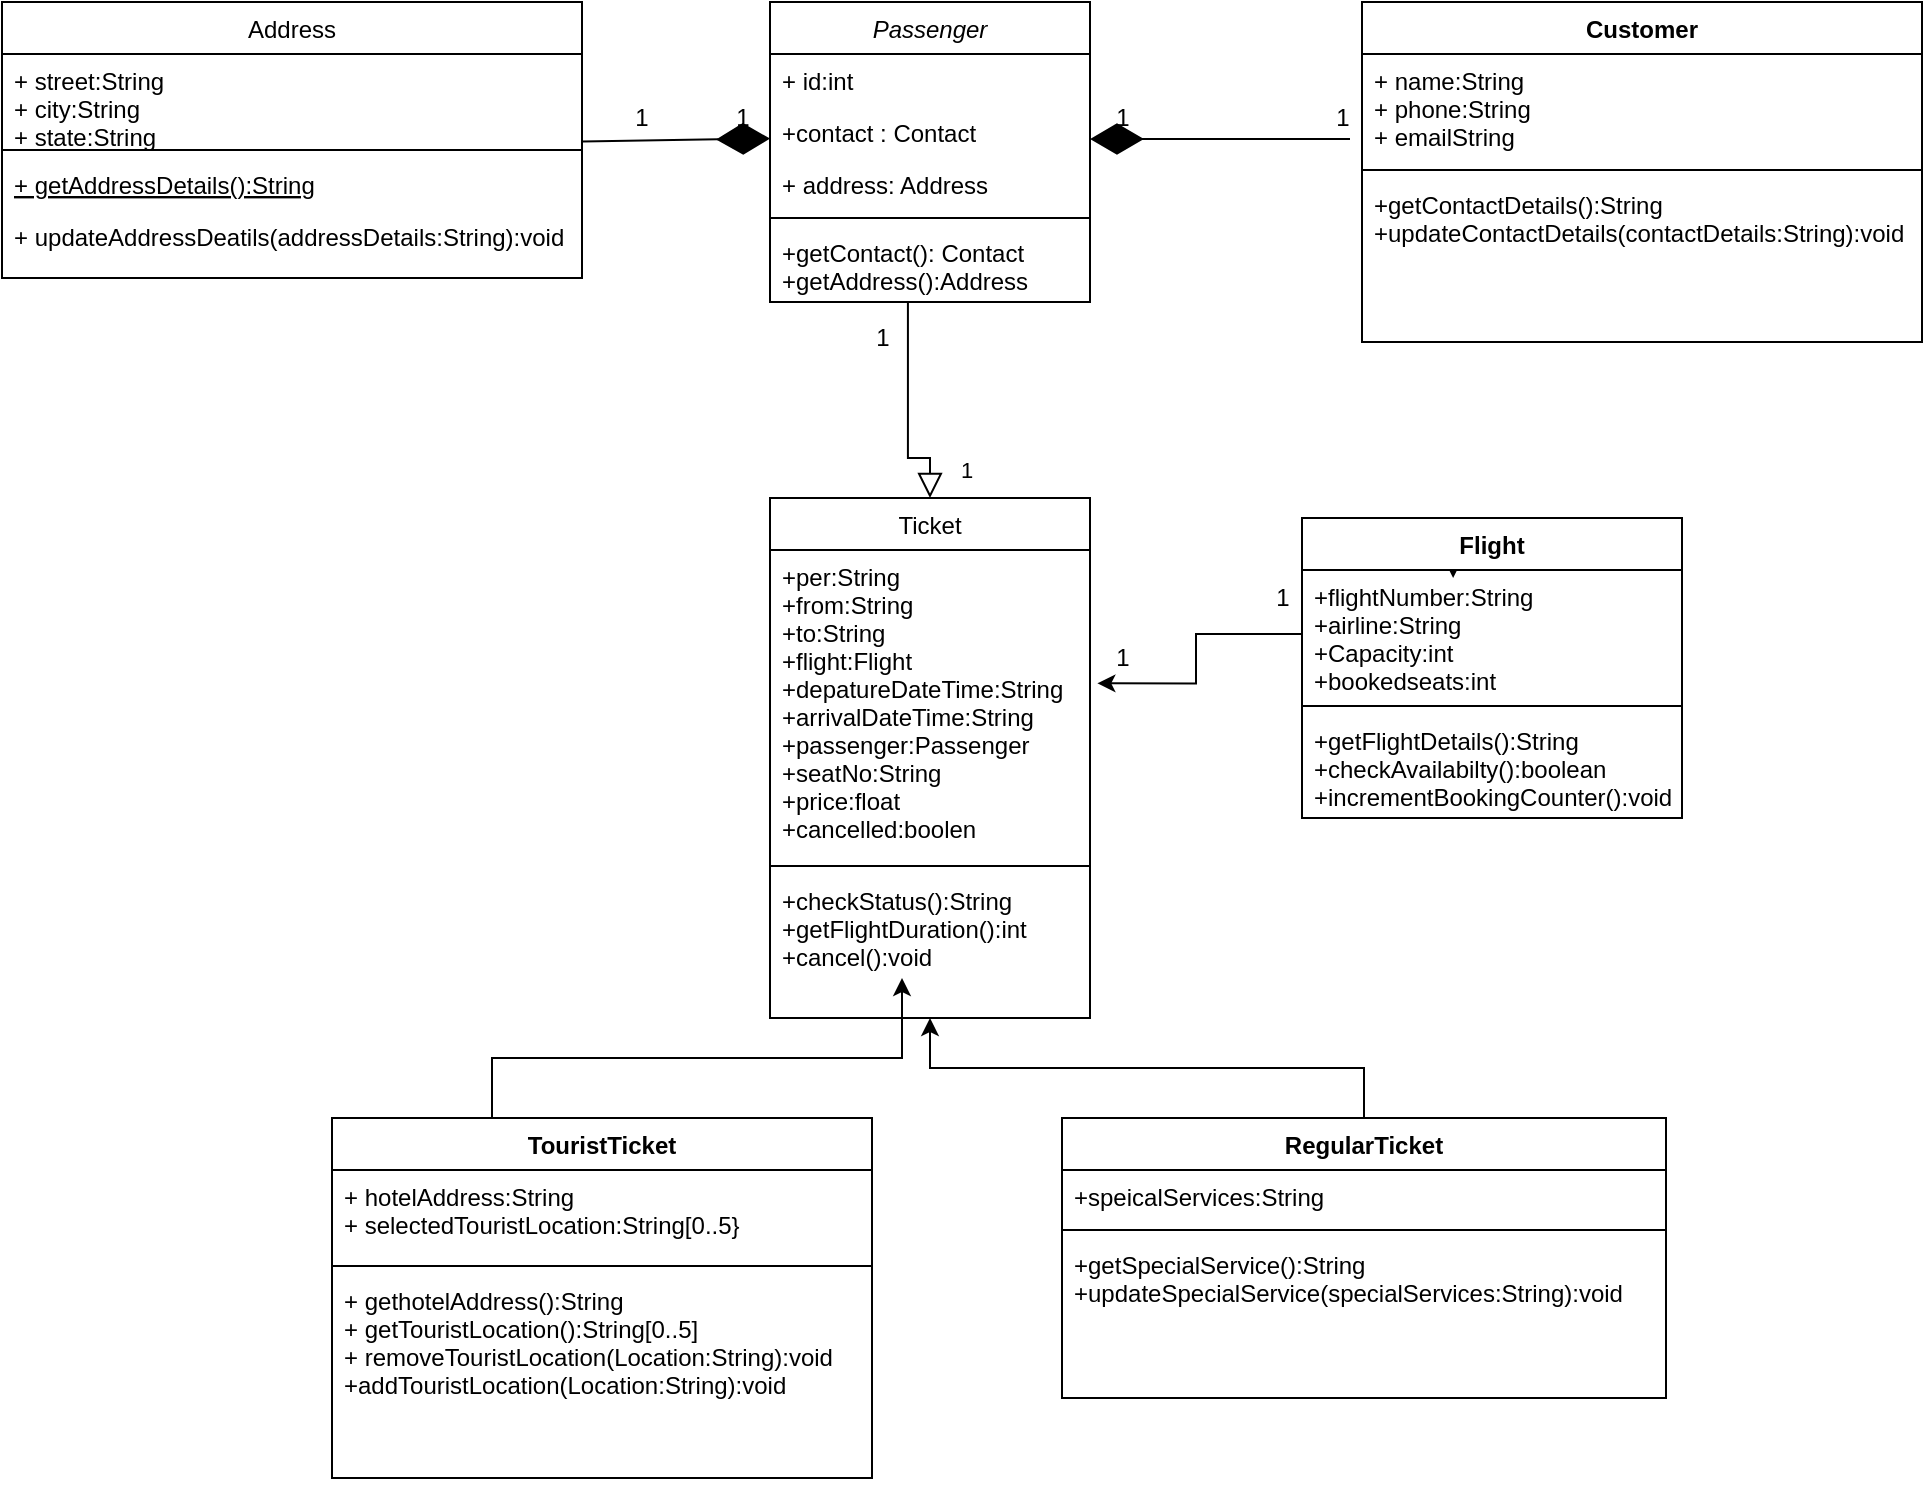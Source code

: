 <mxfile version="14.7.0" type="device"><diagram id="C5RBs43oDa-KdzZeNtuy" name="Page-1"><mxGraphModel dx="2479" dy="728" grid="1" gridSize="10" guides="1" tooltips="1" connect="1" arrows="1" fold="1" page="1" pageScale="1" pageWidth="827" pageHeight="1169" math="0" shadow="0"><root><mxCell id="WIyWlLk6GJQsqaUBKTNV-0"/><mxCell id="WIyWlLk6GJQsqaUBKTNV-1" parent="WIyWlLk6GJQsqaUBKTNV-0"/><mxCell id="zkfFHV4jXpPFQw0GAbJ--0" value="Passenger" style="swimlane;fontStyle=2;align=center;verticalAlign=top;childLayout=stackLayout;horizontal=1;startSize=26;horizontalStack=0;resizeParent=1;resizeLast=0;collapsible=1;marginBottom=0;rounded=0;shadow=0;strokeWidth=1;" parent="WIyWlLk6GJQsqaUBKTNV-1" vertex="1"><mxGeometry x="334" y="122" width="160" height="150" as="geometry"><mxRectangle x="230" y="140" width="160" height="26" as="alternateBounds"/></mxGeometry></mxCell><mxCell id="zkfFHV4jXpPFQw0GAbJ--1" value="+ id:int" style="text;align=left;verticalAlign=top;spacingLeft=4;spacingRight=4;overflow=hidden;rotatable=0;points=[[0,0.5],[1,0.5]];portConstraint=eastwest;" parent="zkfFHV4jXpPFQw0GAbJ--0" vertex="1"><mxGeometry y="26" width="160" height="26" as="geometry"/></mxCell><mxCell id="zkfFHV4jXpPFQw0GAbJ--3" value="+contact : Contact" style="text;align=left;verticalAlign=top;spacingLeft=4;spacingRight=4;overflow=hidden;rotatable=0;points=[[0,0.5],[1,0.5]];portConstraint=eastwest;rounded=0;shadow=0;html=0;" parent="zkfFHV4jXpPFQw0GAbJ--0" vertex="1"><mxGeometry y="52" width="160" height="26" as="geometry"/></mxCell><mxCell id="zkfFHV4jXpPFQw0GAbJ--2" value="+ address: Address" style="text;align=left;verticalAlign=top;spacingLeft=4;spacingRight=4;overflow=hidden;rotatable=0;points=[[0,0.5],[1,0.5]];portConstraint=eastwest;rounded=0;shadow=0;html=0;" parent="zkfFHV4jXpPFQw0GAbJ--0" vertex="1"><mxGeometry y="78" width="160" height="26" as="geometry"/></mxCell><mxCell id="zkfFHV4jXpPFQw0GAbJ--4" value="" style="line;html=1;strokeWidth=1;align=left;verticalAlign=middle;spacingTop=-1;spacingLeft=3;spacingRight=3;rotatable=0;labelPosition=right;points=[];portConstraint=eastwest;" parent="zkfFHV4jXpPFQw0GAbJ--0" vertex="1"><mxGeometry y="104" width="160" height="8" as="geometry"/></mxCell><mxCell id="zkfFHV4jXpPFQw0GAbJ--5" value="+getContact(): Contact&#10;+getAddress():Address" style="text;align=left;verticalAlign=top;spacingLeft=4;spacingRight=4;overflow=hidden;rotatable=0;points=[[0,0.5],[1,0.5]];portConstraint=eastwest;" parent="zkfFHV4jXpPFQw0GAbJ--0" vertex="1"><mxGeometry y="112" width="160" height="38" as="geometry"/></mxCell><mxCell id="zkfFHV4jXpPFQw0GAbJ--6" value="Address" style="swimlane;fontStyle=0;align=center;verticalAlign=top;childLayout=stackLayout;horizontal=1;startSize=26;horizontalStack=0;resizeParent=1;resizeLast=0;collapsible=1;marginBottom=0;rounded=0;shadow=0;strokeWidth=1;" parent="WIyWlLk6GJQsqaUBKTNV-1" vertex="1"><mxGeometry x="-50" y="122" width="290" height="138" as="geometry"><mxRectangle x="130" y="380" width="160" height="26" as="alternateBounds"/></mxGeometry></mxCell><mxCell id="zkfFHV4jXpPFQw0GAbJ--7" value="+ street:String&#10;+ city:String&#10;+ state:String" style="text;align=left;verticalAlign=top;spacingLeft=4;spacingRight=4;overflow=hidden;rotatable=0;points=[[0,0.5],[1,0.5]];portConstraint=eastwest;" parent="zkfFHV4jXpPFQw0GAbJ--6" vertex="1"><mxGeometry y="26" width="290" height="44" as="geometry"/></mxCell><mxCell id="zkfFHV4jXpPFQw0GAbJ--9" value="" style="line;html=1;strokeWidth=1;align=left;verticalAlign=middle;spacingTop=-1;spacingLeft=3;spacingRight=3;rotatable=0;labelPosition=right;points=[];portConstraint=eastwest;" parent="zkfFHV4jXpPFQw0GAbJ--6" vertex="1"><mxGeometry y="70" width="290" height="8" as="geometry"/></mxCell><mxCell id="zkfFHV4jXpPFQw0GAbJ--10" value="+ getAddressDetails():String" style="text;align=left;verticalAlign=top;spacingLeft=4;spacingRight=4;overflow=hidden;rotatable=0;points=[[0,0.5],[1,0.5]];portConstraint=eastwest;fontStyle=4" parent="zkfFHV4jXpPFQw0GAbJ--6" vertex="1"><mxGeometry y="78" width="290" height="26" as="geometry"/></mxCell><mxCell id="zkfFHV4jXpPFQw0GAbJ--11" value="+ updateAddressDeatils(addressDetails:String):void" style="text;align=left;verticalAlign=top;spacingLeft=4;spacingRight=4;overflow=hidden;rotatable=0;points=[[0,0.5],[1,0.5]];portConstraint=eastwest;" parent="zkfFHV4jXpPFQw0GAbJ--6" vertex="1"><mxGeometry y="104" width="290" height="26" as="geometry"/></mxCell><mxCell id="zkfFHV4jXpPFQw0GAbJ--13" value="Ticket" style="swimlane;fontStyle=0;align=center;verticalAlign=top;childLayout=stackLayout;horizontal=1;startSize=26;horizontalStack=0;resizeParent=1;resizeLast=0;collapsible=1;marginBottom=0;rounded=0;shadow=0;strokeWidth=1;" parent="WIyWlLk6GJQsqaUBKTNV-1" vertex="1"><mxGeometry x="334" y="370" width="160" height="260" as="geometry"><mxRectangle x="340" y="380" width="170" height="26" as="alternateBounds"/></mxGeometry></mxCell><mxCell id="zkfFHV4jXpPFQw0GAbJ--14" value="+per:String&#10;+from:String&#10;+to:String&#10;+flight:Flight&#10;+depatureDateTime:String&#10;+arrivalDateTime:String&#10;+passenger:Passenger&#10;+seatNo:String&#10;+price:float&#10;+cancelled:boolen&#10;" style="text;align=left;verticalAlign=top;spacingLeft=4;spacingRight=4;overflow=hidden;rotatable=0;points=[[0,0.5],[1,0.5]];portConstraint=eastwest;" parent="zkfFHV4jXpPFQw0GAbJ--13" vertex="1"><mxGeometry y="26" width="160" height="154" as="geometry"/></mxCell><mxCell id="zkfFHV4jXpPFQw0GAbJ--15" value="" style="line;html=1;strokeWidth=1;align=left;verticalAlign=middle;spacingTop=-1;spacingLeft=3;spacingRight=3;rotatable=0;labelPosition=right;points=[];portConstraint=eastwest;" parent="zkfFHV4jXpPFQw0GAbJ--13" vertex="1"><mxGeometry y="180" width="160" height="8" as="geometry"/></mxCell><mxCell id="7oRk2pAD0hA2r8jMLi0k-15" value="+checkStatus():String&#10;+getFlightDuration():int&#10;+cancel():void" style="text;strokeColor=none;fillColor=none;align=left;verticalAlign=top;spacingLeft=4;spacingRight=4;overflow=hidden;rotatable=0;points=[[0,0.5],[1,0.5]];portConstraint=eastwest;" vertex="1" parent="zkfFHV4jXpPFQw0GAbJ--13"><mxGeometry y="188" width="160" height="52" as="geometry"/></mxCell><mxCell id="zkfFHV4jXpPFQw0GAbJ--16" value="" style="endArrow=block;endSize=10;endFill=0;shadow=0;strokeWidth=1;rounded=0;edgeStyle=elbowEdgeStyle;elbow=vertical;entryX=0.5;entryY=0;entryDx=0;entryDy=0;exitX=0.431;exitY=1;exitDx=0;exitDy=0;exitPerimeter=0;" parent="WIyWlLk6GJQsqaUBKTNV-1" source="zkfFHV4jXpPFQw0GAbJ--5" target="zkfFHV4jXpPFQw0GAbJ--13" edge="1"><mxGeometry width="160" relative="1" as="geometry"><mxPoint x="414" y="273" as="sourcePoint"/><mxPoint x="310" y="271" as="targetPoint"/><Array as="points"><mxPoint x="403" y="350"/></Array></mxGeometry></mxCell><mxCell id="7oRk2pAD0hA2r8jMLi0k-43" value="1" style="edgeLabel;html=1;align=center;verticalAlign=middle;resizable=0;points=[];" vertex="1" connectable="0" parent="zkfFHV4jXpPFQw0GAbJ--16"><mxGeometry x="0.731" y="18" relative="1" as="geometry"><mxPoint as="offset"/></mxGeometry></mxCell><mxCell id="7oRk2pAD0hA2r8jMLi0k-10" style="edgeStyle=orthogonalEdgeStyle;rounded=0;orthogonalLoop=1;jettySize=auto;html=1;" edge="1" parent="WIyWlLk6GJQsqaUBKTNV-1" source="7oRk2pAD0hA2r8jMLi0k-2"><mxGeometry relative="1" as="geometry"><mxPoint x="400" y="610" as="targetPoint"/><Array as="points"><mxPoint x="195" y="650"/><mxPoint x="400" y="650"/></Array></mxGeometry></mxCell><mxCell id="7oRk2pAD0hA2r8jMLi0k-2" value="TouristTicket" style="swimlane;fontStyle=1;align=center;verticalAlign=top;childLayout=stackLayout;horizontal=1;startSize=26;horizontalStack=0;resizeParent=1;resizeParentMax=0;resizeLast=0;collapsible=1;marginBottom=0;" vertex="1" parent="WIyWlLk6GJQsqaUBKTNV-1"><mxGeometry x="115" y="680" width="270" height="180" as="geometry"/></mxCell><mxCell id="7oRk2pAD0hA2r8jMLi0k-3" value="+ hotelAddress:String&#10;+ selectedTouristLocation:String[0..5}" style="text;strokeColor=none;fillColor=none;align=left;verticalAlign=top;spacingLeft=4;spacingRight=4;overflow=hidden;rotatable=0;points=[[0,0.5],[1,0.5]];portConstraint=eastwest;" vertex="1" parent="7oRk2pAD0hA2r8jMLi0k-2"><mxGeometry y="26" width="270" height="44" as="geometry"/></mxCell><mxCell id="7oRk2pAD0hA2r8jMLi0k-4" value="" style="line;strokeWidth=1;fillColor=none;align=left;verticalAlign=middle;spacingTop=-1;spacingLeft=3;spacingRight=3;rotatable=0;labelPosition=right;points=[];portConstraint=eastwest;" vertex="1" parent="7oRk2pAD0hA2r8jMLi0k-2"><mxGeometry y="70" width="270" height="8" as="geometry"/></mxCell><mxCell id="7oRk2pAD0hA2r8jMLi0k-5" value="+ gethotelAddress():String&#10;+ getTouristLocation():String[0..5]&#10;+ removeTouristLocation(Location:String):void&#10;+addTouristLocation(Location:String):void" style="text;strokeColor=none;fillColor=none;align=left;verticalAlign=top;spacingLeft=4;spacingRight=4;overflow=hidden;rotatable=0;points=[[0,0.5],[1,0.5]];portConstraint=eastwest;" vertex="1" parent="7oRk2pAD0hA2r8jMLi0k-2"><mxGeometry y="78" width="270" height="102" as="geometry"/></mxCell><mxCell id="7oRk2pAD0hA2r8jMLi0k-11" style="edgeStyle=orthogonalEdgeStyle;rounded=0;orthogonalLoop=1;jettySize=auto;html=1;entryX=0.5;entryY=1;entryDx=0;entryDy=0;" edge="1" parent="WIyWlLk6GJQsqaUBKTNV-1" source="7oRk2pAD0hA2r8jMLi0k-6" target="zkfFHV4jXpPFQw0GAbJ--13"><mxGeometry relative="1" as="geometry"/></mxCell><mxCell id="7oRk2pAD0hA2r8jMLi0k-6" value="RegularTicket" style="swimlane;fontStyle=1;align=center;verticalAlign=top;childLayout=stackLayout;horizontal=1;startSize=26;horizontalStack=0;resizeParent=1;resizeParentMax=0;resizeLast=0;collapsible=1;marginBottom=0;" vertex="1" parent="WIyWlLk6GJQsqaUBKTNV-1"><mxGeometry x="480" y="680" width="302" height="140" as="geometry"/></mxCell><mxCell id="7oRk2pAD0hA2r8jMLi0k-7" value="+speicalServices:String" style="text;strokeColor=none;fillColor=none;align=left;verticalAlign=top;spacingLeft=4;spacingRight=4;overflow=hidden;rotatable=0;points=[[0,0.5],[1,0.5]];portConstraint=eastwest;" vertex="1" parent="7oRk2pAD0hA2r8jMLi0k-6"><mxGeometry y="26" width="302" height="26" as="geometry"/></mxCell><mxCell id="7oRk2pAD0hA2r8jMLi0k-8" value="" style="line;strokeWidth=1;fillColor=none;align=left;verticalAlign=middle;spacingTop=-1;spacingLeft=3;spacingRight=3;rotatable=0;labelPosition=right;points=[];portConstraint=eastwest;" vertex="1" parent="7oRk2pAD0hA2r8jMLi0k-6"><mxGeometry y="52" width="302" height="8" as="geometry"/></mxCell><mxCell id="7oRk2pAD0hA2r8jMLi0k-9" value="+getSpecialService():String&#10;+updateSpecialService(specialServices:String):void" style="text;strokeColor=none;fillColor=none;align=left;verticalAlign=top;spacingLeft=4;spacingRight=4;overflow=hidden;rotatable=0;points=[[0,0.5],[1,0.5]];portConstraint=eastwest;" vertex="1" parent="7oRk2pAD0hA2r8jMLi0k-6"><mxGeometry y="60" width="302" height="80" as="geometry"/></mxCell><mxCell id="7oRk2pAD0hA2r8jMLi0k-31" style="edgeStyle=orthogonalEdgeStyle;rounded=0;orthogonalLoop=1;jettySize=auto;html=1;exitX=0.5;exitY=0;exitDx=0;exitDy=0;" edge="1" parent="WIyWlLk6GJQsqaUBKTNV-1" source="7oRk2pAD0hA2r8jMLi0k-18"><mxGeometry relative="1" as="geometry"><mxPoint x="675.571" y="410" as="targetPoint"/></mxGeometry></mxCell><mxCell id="7oRk2pAD0hA2r8jMLi0k-18" value="Flight" style="swimlane;fontStyle=1;align=center;verticalAlign=top;childLayout=stackLayout;horizontal=1;startSize=26;horizontalStack=0;resizeParent=1;resizeParentMax=0;resizeLast=0;collapsible=1;marginBottom=0;" vertex="1" parent="WIyWlLk6GJQsqaUBKTNV-1"><mxGeometry x="600" y="380" width="190" height="150" as="geometry"/></mxCell><mxCell id="7oRk2pAD0hA2r8jMLi0k-19" value="+flightNumber:String&#10;+airline:String&#10;+Capacity:int&#10;+bookedseats:int&#10;" style="text;strokeColor=none;fillColor=none;align=left;verticalAlign=top;spacingLeft=4;spacingRight=4;overflow=hidden;rotatable=0;points=[[0,0.5],[1,0.5]];portConstraint=eastwest;" vertex="1" parent="7oRk2pAD0hA2r8jMLi0k-18"><mxGeometry y="26" width="190" height="64" as="geometry"/></mxCell><mxCell id="7oRk2pAD0hA2r8jMLi0k-20" value="" style="line;strokeWidth=1;fillColor=none;align=left;verticalAlign=middle;spacingTop=-1;spacingLeft=3;spacingRight=3;rotatable=0;labelPosition=right;points=[];portConstraint=eastwest;" vertex="1" parent="7oRk2pAD0hA2r8jMLi0k-18"><mxGeometry y="90" width="190" height="8" as="geometry"/></mxCell><mxCell id="7oRk2pAD0hA2r8jMLi0k-21" value="+getFlightDetails():String&#10;+checkAvailabilty():boolean&#10;+incrementBookingCounter():void" style="text;strokeColor=none;fillColor=none;align=left;verticalAlign=top;spacingLeft=4;spacingRight=4;overflow=hidden;rotatable=0;points=[[0,0.5],[1,0.5]];portConstraint=eastwest;" vertex="1" parent="7oRk2pAD0hA2r8jMLi0k-18"><mxGeometry y="98" width="190" height="52" as="geometry"/></mxCell><mxCell id="7oRk2pAD0hA2r8jMLi0k-28" value="" style="endArrow=diamondThin;endFill=1;endSize=24;html=1;exitX=1.001;exitY=-0.319;exitDx=0;exitDy=0;exitPerimeter=0;" edge="1" parent="WIyWlLk6GJQsqaUBKTNV-1" source="zkfFHV4jXpPFQw0GAbJ--10"><mxGeometry width="160" relative="1" as="geometry"><mxPoint x="224" y="190.29" as="sourcePoint"/><mxPoint x="334" y="190.29" as="targetPoint"/></mxGeometry></mxCell><mxCell id="7oRk2pAD0hA2r8jMLi0k-29" value="1" style="text;html=1;strokeColor=none;fillColor=none;align=center;verticalAlign=middle;whiteSpace=wrap;rounded=0;" vertex="1" parent="WIyWlLk6GJQsqaUBKTNV-1"><mxGeometry x="250" y="170" width="40" height="20" as="geometry"/></mxCell><mxCell id="7oRk2pAD0hA2r8jMLi0k-32" value="Customer" style="swimlane;fontStyle=1;align=center;verticalAlign=top;childLayout=stackLayout;horizontal=1;startSize=26;horizontalStack=0;resizeParent=1;resizeParentMax=0;resizeLast=0;collapsible=1;marginBottom=0;" vertex="1" parent="WIyWlLk6GJQsqaUBKTNV-1"><mxGeometry x="630" y="122" width="280" height="170" as="geometry"/></mxCell><mxCell id="7oRk2pAD0hA2r8jMLi0k-33" value="+ name:String&#10;+ phone:String&#10;+ emailString" style="text;strokeColor=none;fillColor=none;align=left;verticalAlign=top;spacingLeft=4;spacingRight=4;overflow=hidden;rotatable=0;points=[[0,0.5],[1,0.5]];portConstraint=eastwest;" vertex="1" parent="7oRk2pAD0hA2r8jMLi0k-32"><mxGeometry y="26" width="280" height="54" as="geometry"/></mxCell><mxCell id="7oRk2pAD0hA2r8jMLi0k-34" value="" style="line;strokeWidth=1;fillColor=none;align=left;verticalAlign=middle;spacingTop=-1;spacingLeft=3;spacingRight=3;rotatable=0;labelPosition=right;points=[];portConstraint=eastwest;" vertex="1" parent="7oRk2pAD0hA2r8jMLi0k-32"><mxGeometry y="80" width="280" height="8" as="geometry"/></mxCell><mxCell id="7oRk2pAD0hA2r8jMLi0k-35" value="+getContactDetails():String&#10;+updateContactDetails(contactDetails:String):void" style="text;strokeColor=none;fillColor=none;align=left;verticalAlign=top;spacingLeft=4;spacingRight=4;overflow=hidden;rotatable=0;points=[[0,0.5],[1,0.5]];portConstraint=eastwest;" vertex="1" parent="7oRk2pAD0hA2r8jMLi0k-32"><mxGeometry y="88" width="280" height="82" as="geometry"/></mxCell><mxCell id="7oRk2pAD0hA2r8jMLi0k-38" value="1" style="text;html=1;align=center;verticalAlign=middle;resizable=0;points=[];autosize=1;strokeColor=none;" vertex="1" parent="WIyWlLk6GJQsqaUBKTNV-1"><mxGeometry x="310" y="170" width="20" height="20" as="geometry"/></mxCell><mxCell id="7oRk2pAD0hA2r8jMLi0k-39" value="" style="endArrow=diamondThin;endFill=1;endSize=24;html=1;" edge="1" parent="WIyWlLk6GJQsqaUBKTNV-1"><mxGeometry width="160" relative="1" as="geometry"><mxPoint x="624" y="190.5" as="sourcePoint"/><mxPoint x="494" y="190.5" as="targetPoint"/></mxGeometry></mxCell><mxCell id="7oRk2pAD0hA2r8jMLi0k-40" value="1" style="text;html=1;align=center;verticalAlign=middle;resizable=0;points=[];autosize=1;strokeColor=none;" vertex="1" parent="WIyWlLk6GJQsqaUBKTNV-1"><mxGeometry x="500" y="170" width="20" height="20" as="geometry"/></mxCell><mxCell id="7oRk2pAD0hA2r8jMLi0k-41" value="1" style="text;html=1;align=center;verticalAlign=middle;resizable=0;points=[];autosize=1;strokeColor=none;" vertex="1" parent="WIyWlLk6GJQsqaUBKTNV-1"><mxGeometry x="610" y="170" width="20" height="20" as="geometry"/></mxCell><mxCell id="7oRk2pAD0hA2r8jMLi0k-42" value="1" style="text;html=1;align=center;verticalAlign=middle;resizable=0;points=[];autosize=1;strokeColor=none;" vertex="1" parent="WIyWlLk6GJQsqaUBKTNV-1"><mxGeometry x="380" y="280" width="20" height="20" as="geometry"/></mxCell><mxCell id="7oRk2pAD0hA2r8jMLi0k-44" style="edgeStyle=orthogonalEdgeStyle;rounded=0;orthogonalLoop=1;jettySize=auto;html=1;exitX=0;exitY=0.5;exitDx=0;exitDy=0;entryX=1.023;entryY=0.433;entryDx=0;entryDy=0;entryPerimeter=0;" edge="1" parent="WIyWlLk6GJQsqaUBKTNV-1" source="7oRk2pAD0hA2r8jMLi0k-19" target="zkfFHV4jXpPFQw0GAbJ--14"><mxGeometry relative="1" as="geometry"/></mxCell><mxCell id="7oRk2pAD0hA2r8jMLi0k-45" value="1" style="text;html=1;align=center;verticalAlign=middle;resizable=0;points=[];autosize=1;strokeColor=none;" vertex="1" parent="WIyWlLk6GJQsqaUBKTNV-1"><mxGeometry x="500" y="440" width="20" height="20" as="geometry"/></mxCell><mxCell id="7oRk2pAD0hA2r8jMLi0k-46" value="1" style="text;html=1;align=center;verticalAlign=middle;resizable=0;points=[];autosize=1;strokeColor=none;" vertex="1" parent="WIyWlLk6GJQsqaUBKTNV-1"><mxGeometry x="580" y="410" width="20" height="20" as="geometry"/></mxCell></root></mxGraphModel></diagram></mxfile>